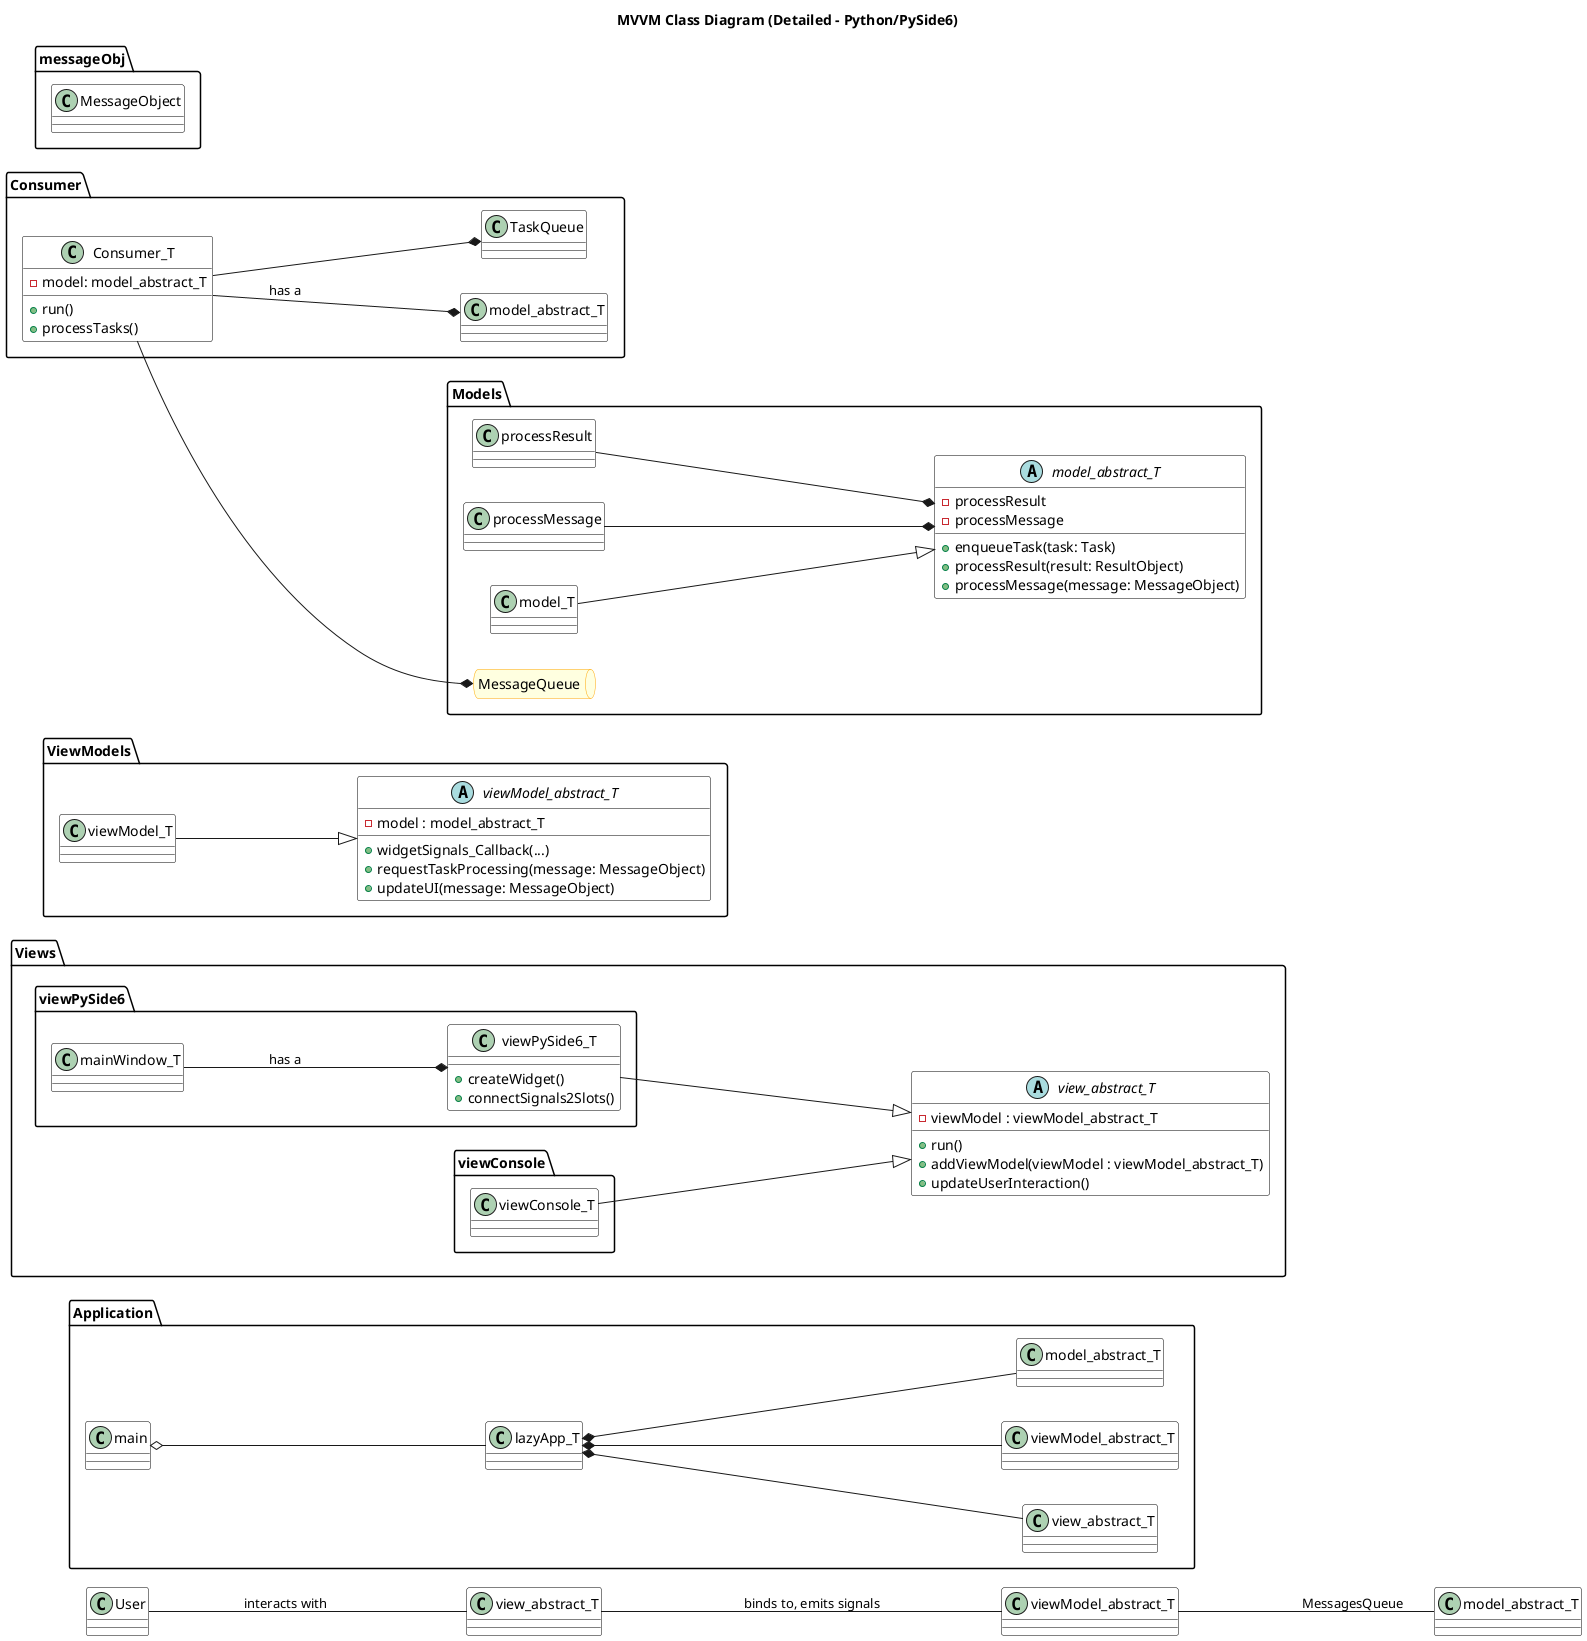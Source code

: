 @startuml
title **MVVM Class Diagram (Detailed - Python/PySide6)**

left to right direction

skinparam class {
    BackgroundColor White
    BorderColor Black
}
skinparam abstract{
    BackgroundColor LightGray
    BorderColor Black
    FontStyle italic
}
skinparam queue {
    BackGroundColor lightyellow
    BorderColor orange
}

class User {
}

package "Application" {
    class lazyApp_T
    class main
    lazyApp_T *-- view_abstract_T
    lazyApp_T *-- viewModel_abstract_T
    lazyApp_T *-- model_abstract_T
    main o-- lazyApp_T
}

package "Views" {
    abstract view_abstract_T {
        - viewModel : viewModel_abstract_T
        + run()
        + addViewModel(viewModel : viewModel_abstract_T)
        + updateUserInteraction()
    }

    package "viewPySide6" {
        class viewPySide6_T {
            + createWidget()
            + connectSignals2Slots()
        }
        class mainWindow_T
    }

    package "viewConsole" {
        class viewConsole_T
    }

    viewPySide6_T --|> view_abstract_T
    viewConsole_T --|> view_abstract_T
    mainWindow_T --* viewPySide6_T : has a
}

package "ViewModels" {
    abstract viewModel_abstract_T{
        - model : model_abstract_T
        + widgetSignals_Callback(...)
        + requestTaskProcessing(message: MessageObject)
        + updateUI(message: MessageObject)
    }
    class viewModel_T
    viewModel_T --|> viewModel_abstract_T
}

package "Models" {
    queue MessageQueue {
    }
    class processResult {
    }
    class processMessage {
    }
    abstract model_abstract_T {
        - processResult
        - processMessage
        + enqueueTask(task: Task)
        + processResult(result: ResultObject)
        + processMessage(message: MessageObject)
    }
    class model_T
    model_T --|> model_abstract_T
    processResult --* model_abstract_T
    processMessage --* model_abstract_T
}

package "Consumer" {
    class Consumer_T {
        - model: model_abstract_T
        + run()
        + processTasks()
    }
    Consumer_T --* model_abstract_T : has a
    Consumer_T --* TaskQueue
    Consumer_T --* MessageQueue
}

package "messageObj"{
    class MessageObject {
    }
}

User -- view_abstract_T : interacts with
view_abstract_T -- viewModel_abstract_T : binds to, emits signals
viewModel_abstract_T -- model_abstract_T : MessagesQueue

@enduml